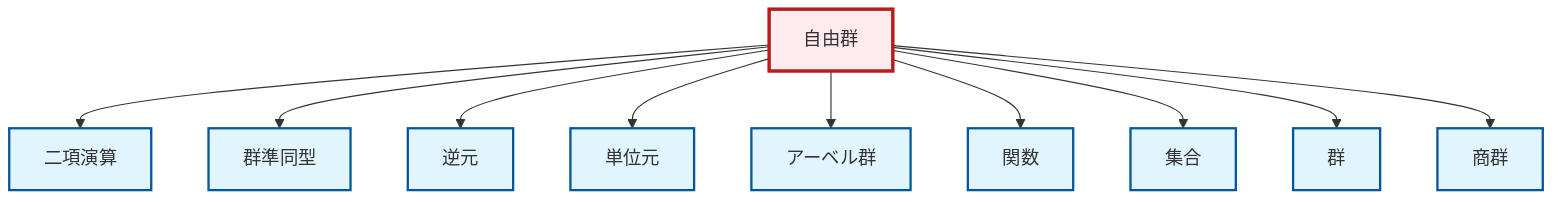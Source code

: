 graph TD
    classDef definition fill:#e1f5fe,stroke:#01579b,stroke-width:2px
    classDef theorem fill:#f3e5f5,stroke:#4a148c,stroke-width:2px
    classDef axiom fill:#fff3e0,stroke:#e65100,stroke-width:2px
    classDef example fill:#e8f5e9,stroke:#1b5e20,stroke-width:2px
    classDef current fill:#ffebee,stroke:#b71c1c,stroke-width:3px
    def-identity-element["単位元"]:::definition
    def-binary-operation["二項演算"]:::definition
    def-free-group["自由群"]:::definition
    def-inverse-element["逆元"]:::definition
    def-homomorphism["群準同型"]:::definition
    def-group["群"]:::definition
    def-function["関数"]:::definition
    def-abelian-group["アーベル群"]:::definition
    def-quotient-group["商群"]:::definition
    def-set["集合"]:::definition
    def-free-group --> def-binary-operation
    def-free-group --> def-homomorphism
    def-free-group --> def-inverse-element
    def-free-group --> def-identity-element
    def-free-group --> def-abelian-group
    def-free-group --> def-function
    def-free-group --> def-set
    def-free-group --> def-group
    def-free-group --> def-quotient-group
    class def-free-group current